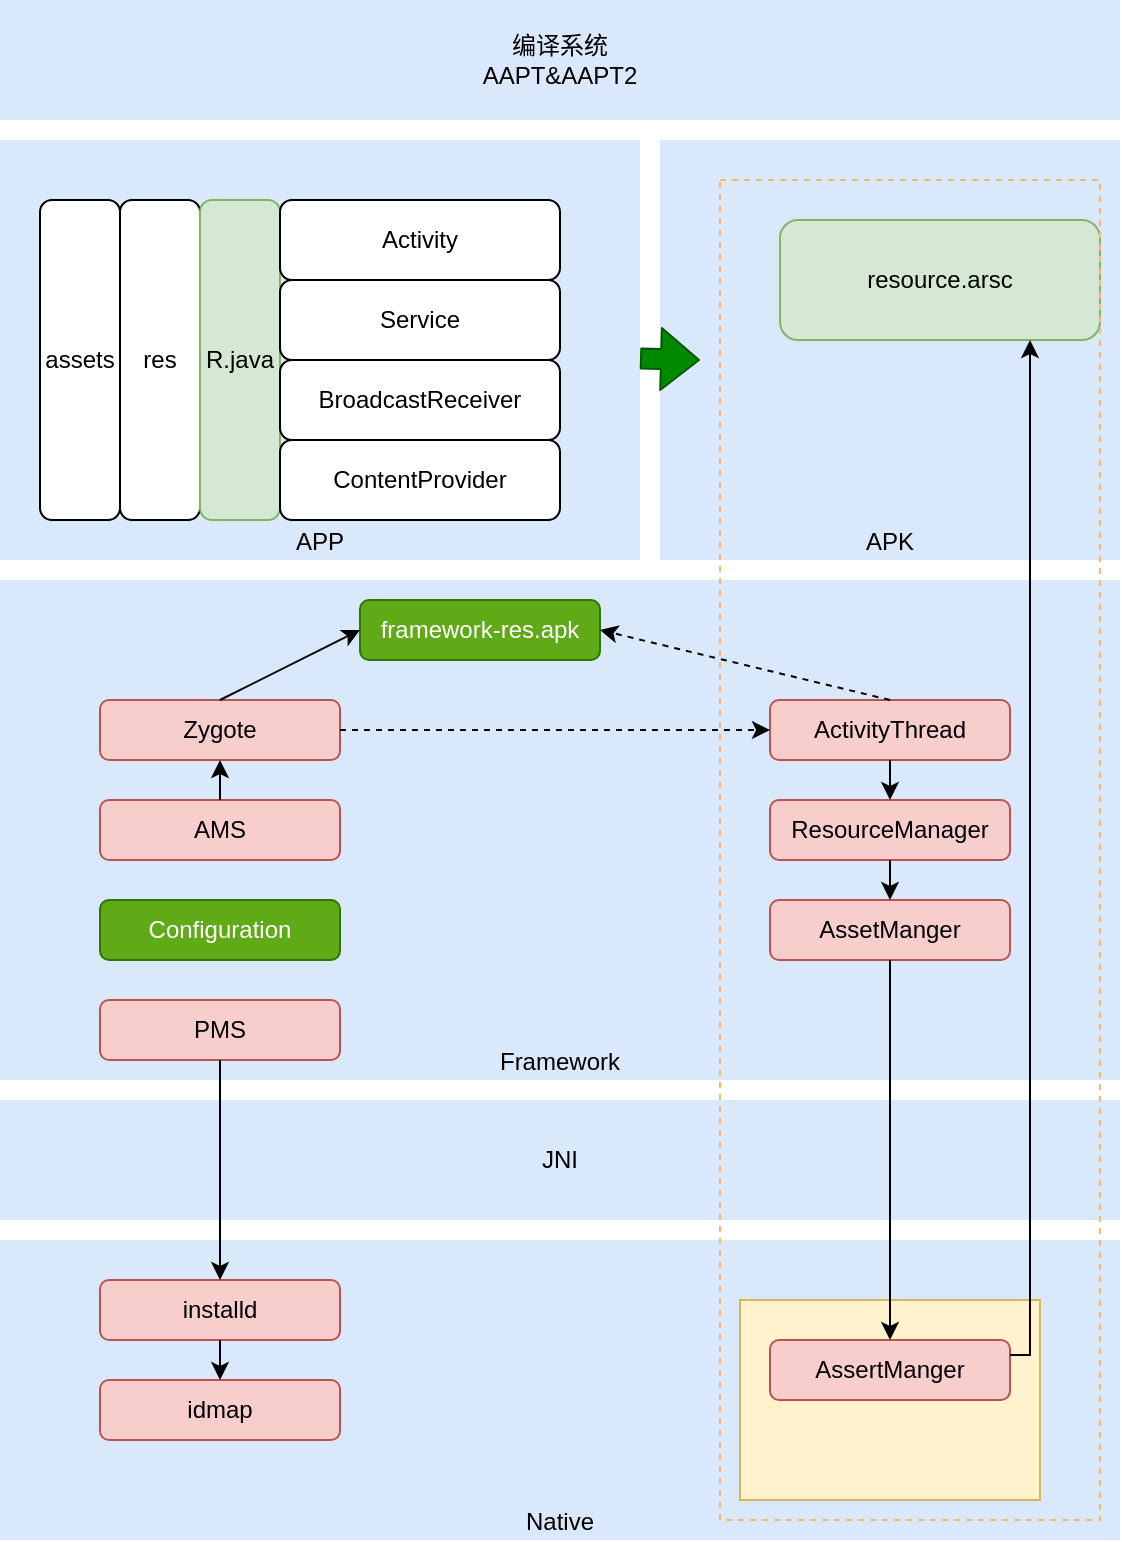 <mxfile version="12.9.2" type="github"><diagram id="j1x29hGMmQ8CfP2KWn1M" name="Page-1"><mxGraphModel dx="1422" dy="751" grid="1" gridSize="10" guides="1" tooltips="1" connect="1" arrows="1" fold="1" page="1" pageScale="1" pageWidth="827" pageHeight="1169" math="0" shadow="0"><root><mxCell id="0"/><mxCell id="1" parent="0"/><mxCell id="aHX15XJwycYgZb5iCiZj-30" value="Native" style="rounded=0;whiteSpace=wrap;html=1;fillColor=#dae8fc;strokeColor=none;verticalAlign=bottom;" parent="1" vertex="1"><mxGeometry x="160" y="750" width="560" height="150" as="geometry"/></mxCell><mxCell id="aHX15XJwycYgZb5iCiZj-37" value="" style="rounded=0;whiteSpace=wrap;html=1;fillColor=#fff2cc;strokeColor=#d6b656;" parent="1" vertex="1"><mxGeometry x="530" y="780" width="150" height="100" as="geometry"/></mxCell><mxCell id="aHX15XJwycYgZb5iCiZj-1" value="编译系统&lt;br&gt;AAPT&amp;amp;AAPT2" style="rounded=0;whiteSpace=wrap;html=1;fillColor=#dae8fc;strokeColor=none;" parent="1" vertex="1"><mxGeometry x="160" y="130" width="560" height="60" as="geometry"/></mxCell><mxCell id="aHX15XJwycYgZb5iCiZj-2" value="APP" style="rounded=0;whiteSpace=wrap;html=1;fillColor=#dae8fc;strokeColor=none;verticalAlign=bottom;" parent="1" vertex="1"><mxGeometry x="160" y="200" width="320" height="210" as="geometry"/></mxCell><mxCell id="aHX15XJwycYgZb5iCiZj-3" value="assets" style="rounded=1;whiteSpace=wrap;html=1;" parent="1" vertex="1"><mxGeometry x="180" y="230" width="40" height="160" as="geometry"/></mxCell><mxCell id="aHX15XJwycYgZb5iCiZj-4" value="res" style="rounded=1;whiteSpace=wrap;html=1;" parent="1" vertex="1"><mxGeometry x="220" y="230" width="40" height="160" as="geometry"/></mxCell><mxCell id="aHX15XJwycYgZb5iCiZj-5" value="R.java" style="rounded=1;whiteSpace=wrap;html=1;fillColor=#d5e8d4;strokeColor=#82b366;" parent="1" vertex="1"><mxGeometry x="260" y="230" width="40" height="160" as="geometry"/></mxCell><mxCell id="aHX15XJwycYgZb5iCiZj-6" value="Activity" style="rounded=1;whiteSpace=wrap;html=1;" parent="1" vertex="1"><mxGeometry x="300" y="230" width="140" height="40" as="geometry"/></mxCell><mxCell id="aHX15XJwycYgZb5iCiZj-7" value="Service" style="rounded=1;whiteSpace=wrap;html=1;" parent="1" vertex="1"><mxGeometry x="300" y="270" width="140" height="40" as="geometry"/></mxCell><mxCell id="aHX15XJwycYgZb5iCiZj-8" value="BroadcastReceiver" style="rounded=1;whiteSpace=wrap;html=1;" parent="1" vertex="1"><mxGeometry x="300" y="310" width="140" height="40" as="geometry"/></mxCell><mxCell id="aHX15XJwycYgZb5iCiZj-9" value="ContentProvider" style="rounded=1;whiteSpace=wrap;html=1;" parent="1" vertex="1"><mxGeometry x="300" y="350" width="140" height="40" as="geometry"/></mxCell><mxCell id="aHX15XJwycYgZb5iCiZj-10" value="APK" style="rounded=0;whiteSpace=wrap;html=1;fillColor=#dae8fc;strokeColor=none;verticalAlign=bottom;" parent="1" vertex="1"><mxGeometry x="490" y="200" width="230" height="210" as="geometry"/></mxCell><mxCell id="aHX15XJwycYgZb5iCiZj-11" value="resource.arsc" style="rounded=1;whiteSpace=wrap;html=1;fillColor=#d5e8d4;strokeColor=#82b366;" parent="1" vertex="1"><mxGeometry x="550" y="240" width="160" height="60" as="geometry"/></mxCell><mxCell id="aHX15XJwycYgZb5iCiZj-12" value="Framework" style="rounded=0;whiteSpace=wrap;html=1;strokeColor=none;fillColor=#dae8fc;verticalAlign=bottom;" parent="1" vertex="1"><mxGeometry x="160" y="420" width="560" height="250" as="geometry"/></mxCell><mxCell id="aHX15XJwycYgZb5iCiZj-13" value="Zygote" style="rounded=1;whiteSpace=wrap;html=1;fillColor=#f8cecc;strokeColor=#b85450;" parent="1" vertex="1"><mxGeometry x="210" y="480" width="120" height="30" as="geometry"/></mxCell><mxCell id="aHX15XJwycYgZb5iCiZj-14" value="AMS" style="rounded=1;whiteSpace=wrap;html=1;fillColor=#f8cecc;strokeColor=#b85450;" parent="1" vertex="1"><mxGeometry x="210" y="530" width="120" height="30" as="geometry"/></mxCell><mxCell id="aHX15XJwycYgZb5iCiZj-15" value="Configuration" style="rounded=1;whiteSpace=wrap;html=1;fillColor=#60a917;strokeColor=#2D7600;fontColor=#ffffff;" parent="1" vertex="1"><mxGeometry x="210" y="580" width="120" height="30" as="geometry"/></mxCell><mxCell id="aHX15XJwycYgZb5iCiZj-16" value="PMS" style="rounded=1;whiteSpace=wrap;html=1;fillColor=#f8cecc;strokeColor=#b85450;" parent="1" vertex="1"><mxGeometry x="210" y="630" width="120" height="30" as="geometry"/></mxCell><mxCell id="aHX15XJwycYgZb5iCiZj-17" value="ActivityThread" style="rounded=1;whiteSpace=wrap;html=1;fillColor=#f8cecc;strokeColor=#b85450;" parent="1" vertex="1"><mxGeometry x="545" y="480" width="120" height="30" as="geometry"/></mxCell><mxCell id="aHX15XJwycYgZb5iCiZj-20" value="framework-res.apk" style="rounded=1;whiteSpace=wrap;html=1;fillColor=#60a917;strokeColor=#2D7600;fontColor=#ffffff;" parent="1" vertex="1"><mxGeometry x="340" y="430" width="120" height="30" as="geometry"/></mxCell><mxCell id="aHX15XJwycYgZb5iCiZj-21" value="" style="endArrow=classic;html=1;entryX=0.5;entryY=1;entryDx=0;entryDy=0;" parent="1" source="aHX15XJwycYgZb5iCiZj-14" target="aHX15XJwycYgZb5iCiZj-13" edge="1"><mxGeometry width="50" height="50" relative="1" as="geometry"><mxPoint x="350" y="720" as="sourcePoint"/><mxPoint x="400" y="670" as="targetPoint"/></mxGeometry></mxCell><mxCell id="aHX15XJwycYgZb5iCiZj-22" value="" style="endArrow=classic;html=1;entryX=0;entryY=0.5;entryDx=0;entryDy=0;exitX=1;exitY=0.5;exitDx=0;exitDy=0;dashed=1;" parent="1" source="aHX15XJwycYgZb5iCiZj-13" target="aHX15XJwycYgZb5iCiZj-17" edge="1"><mxGeometry width="50" height="50" relative="1" as="geometry"><mxPoint x="430" y="740" as="sourcePoint"/><mxPoint x="480" y="690" as="targetPoint"/></mxGeometry></mxCell><mxCell id="aHX15XJwycYgZb5iCiZj-23" value="" style="endArrow=classic;html=1;entryX=0;entryY=0.5;entryDx=0;entryDy=0;exitX=0.5;exitY=0;exitDx=0;exitDy=0;" parent="1" source="aHX15XJwycYgZb5iCiZj-13" target="aHX15XJwycYgZb5iCiZj-20" edge="1"><mxGeometry width="50" height="50" relative="1" as="geometry"><mxPoint x="100" y="650" as="sourcePoint"/><mxPoint x="150" y="600" as="targetPoint"/></mxGeometry></mxCell><mxCell id="aHX15XJwycYgZb5iCiZj-24" value="" style="endArrow=classic;html=1;dashed=1;entryX=1;entryY=0.5;entryDx=0;entryDy=0;exitX=0.5;exitY=0;exitDx=0;exitDy=0;" parent="1" source="aHX15XJwycYgZb5iCiZj-17" target="aHX15XJwycYgZb5iCiZj-20" edge="1"><mxGeometry width="50" height="50" relative="1" as="geometry"><mxPoint x="660" y="750" as="sourcePoint"/><mxPoint x="710" y="700" as="targetPoint"/></mxGeometry></mxCell><mxCell id="aHX15XJwycYgZb5iCiZj-25" value="ResourceManager" style="rounded=1;whiteSpace=wrap;html=1;fillColor=#f8cecc;strokeColor=#b85450;" parent="1" vertex="1"><mxGeometry x="545" y="530" width="120" height="30" as="geometry"/></mxCell><mxCell id="aHX15XJwycYgZb5iCiZj-26" value="AssetManger" style="rounded=1;whiteSpace=wrap;html=1;fillColor=#f8cecc;strokeColor=#b85450;" parent="1" vertex="1"><mxGeometry x="545" y="580" width="120" height="30" as="geometry"/></mxCell><mxCell id="aHX15XJwycYgZb5iCiZj-27" value="" style="endArrow=classic;html=1;exitX=0.5;exitY=1;exitDx=0;exitDy=0;" parent="1" source="aHX15XJwycYgZb5iCiZj-17" target="aHX15XJwycYgZb5iCiZj-25" edge="1"><mxGeometry width="50" height="50" relative="1" as="geometry"><mxPoint x="830" y="720" as="sourcePoint"/><mxPoint x="880" y="670" as="targetPoint"/></mxGeometry></mxCell><mxCell id="aHX15XJwycYgZb5iCiZj-28" value="" style="endArrow=classic;html=1;exitX=0.5;exitY=1;exitDx=0;exitDy=0;" parent="1" source="aHX15XJwycYgZb5iCiZj-25" target="aHX15XJwycYgZb5iCiZj-26" edge="1"><mxGeometry width="50" height="50" relative="1" as="geometry"><mxPoint x="700" y="770" as="sourcePoint"/><mxPoint x="750" y="720" as="targetPoint"/></mxGeometry></mxCell><mxCell id="aHX15XJwycYgZb5iCiZj-29" value="JNI" style="rounded=0;whiteSpace=wrap;html=1;fillColor=#dae8fc;strokeColor=none;" parent="1" vertex="1"><mxGeometry x="160" y="680" width="560" height="60" as="geometry"/></mxCell><mxCell id="aHX15XJwycYgZb5iCiZj-31" value="installd" style="rounded=1;whiteSpace=wrap;html=1;fillColor=#f8cecc;strokeColor=#b85450;" parent="1" vertex="1"><mxGeometry x="210" y="770" width="120" height="30" as="geometry"/></mxCell><mxCell id="aHX15XJwycYgZb5iCiZj-32" value="idmap" style="rounded=1;whiteSpace=wrap;html=1;fillColor=#f8cecc;strokeColor=#b85450;" parent="1" vertex="1"><mxGeometry x="210" y="820" width="120" height="30" as="geometry"/></mxCell><mxCell id="aHX15XJwycYgZb5iCiZj-33" value="" style="endArrow=classic;html=1;exitX=0.5;exitY=1;exitDx=0;exitDy=0;entryX=0.5;entryY=0;entryDx=0;entryDy=0;" parent="1" source="aHX15XJwycYgZb5iCiZj-16" target="aHX15XJwycYgZb5iCiZj-31" edge="1"><mxGeometry width="50" height="50" relative="1" as="geometry"><mxPoint x="290" y="1030" as="sourcePoint"/><mxPoint x="340" y="980" as="targetPoint"/></mxGeometry></mxCell><mxCell id="aHX15XJwycYgZb5iCiZj-34" value="" style="endArrow=classic;html=1;exitX=0.5;exitY=1;exitDx=0;exitDy=0;" parent="1" source="aHX15XJwycYgZb5iCiZj-31" target="aHX15XJwycYgZb5iCiZj-32" edge="1"><mxGeometry width="50" height="50" relative="1" as="geometry"><mxPoint x="350" y="1050" as="sourcePoint"/><mxPoint x="400" y="1000" as="targetPoint"/></mxGeometry></mxCell><mxCell id="aHX15XJwycYgZb5iCiZj-35" value="AssertManger" style="rounded=1;whiteSpace=wrap;html=1;fillColor=#f8cecc;strokeColor=#b85450;" parent="1" vertex="1"><mxGeometry x="545" y="800" width="120" height="30" as="geometry"/></mxCell><mxCell id="aHX15XJwycYgZb5iCiZj-36" value="" style="endArrow=classic;html=1;exitX=0.5;exitY=1;exitDx=0;exitDy=0;entryX=0.5;entryY=0;entryDx=0;entryDy=0;" parent="1" source="aHX15XJwycYgZb5iCiZj-26" target="aHX15XJwycYgZb5iCiZj-35" edge="1"><mxGeometry width="50" height="50" relative="1" as="geometry"><mxPoint x="760" y="900" as="sourcePoint"/><mxPoint x="810" y="850" as="targetPoint"/></mxGeometry></mxCell><mxCell id="aHX15XJwycYgZb5iCiZj-38" value="" style="endArrow=classic;html=1;exitX=1;exitY=0.25;exitDx=0;exitDy=0;edgeStyle=orthogonalEdgeStyle;rounded=0;" parent="1" source="aHX15XJwycYgZb5iCiZj-35" edge="1"><mxGeometry width="50" height="50" relative="1" as="geometry"><mxPoint x="820" y="910" as="sourcePoint"/><mxPoint x="675" y="300" as="targetPoint"/><Array as="points"><mxPoint x="675" y="808"/><mxPoint x="675" y="300"/></Array></mxGeometry></mxCell><mxCell id="aHX15XJwycYgZb5iCiZj-39" value="" style="shape=flexArrow;endArrow=classic;html=1;entryX=0.087;entryY=0.524;entryDx=0;entryDy=0;entryPerimeter=0;fillColor=#008a00;strokeColor=#005700;" parent="1" source="aHX15XJwycYgZb5iCiZj-2" target="aHX15XJwycYgZb5iCiZj-10" edge="1"><mxGeometry width="50" height="50" relative="1" as="geometry"><mxPoint x="450" y="450" as="sourcePoint"/><mxPoint x="500" y="400" as="targetPoint"/></mxGeometry></mxCell><mxCell id="aHX15XJwycYgZb5iCiZj-40" value="" style="rounded=0;whiteSpace=wrap;html=1;fillColor=none;strokeColor=#FFB570;dashed=1;" parent="1" vertex="1"><mxGeometry x="520" y="220" width="190" height="670" as="geometry"/></mxCell></root></mxGraphModel></diagram></mxfile>